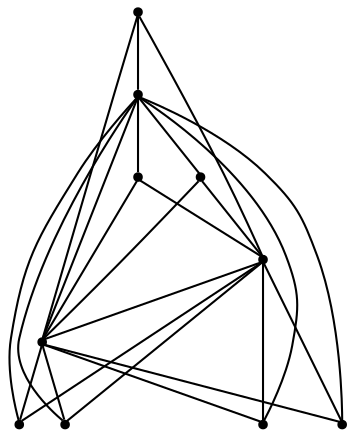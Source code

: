 graph {
  node [shape=point,comment="{\"directed\":false,\"doi\":\"10.1007/978-3-319-73915-1_40\",\"figure\":\"2 (2)\"}"]

  v0 [pos="1198.3201387713896,1239.7269807022512"]
  v1 [pos="1461.1265543391678,1108.3233803408464"]
  v2 [pos="1411.8509674330062,1239.7395710546505"]
  v3 [pos="1362.575380526844,1239.7269807022512"]
  v4 [pos="1296.871185406878,1239.7269807022512"]
  v5 [pos="1247.7237609565864,1239.519685001133"]
  v6 [pos="1198.3201387713896,1108.3233803408464"]
  v7 [pos="1461.1265543391678,1239.7269807022512"]
  v8 [pos="1329.7211845490772,1108.3233803408464"]
  v9 [pos="1329.7211845490772,1239.7269807022512"]

  v0 -- v1 [id="-1",pos="1198.3201387713896,1239.7269807022512 1329.720167134394,1371.129690836719 1461.1244877155927,1371.129690836719 1526.8307812533426,1305.4283993571235 1592.5328779555243,1239.7271078775282 1592.5328779555243,1108.3243977430604 1461.1265543391678,1108.3233803408464"]
  v8 -- v1 [id="-3",pos="1329.7211845490772,1108.3233803408464 1461.1265543391678,1108.3233803408464 1461.1265543391678,1108.3233803408464 1461.1265543391678,1108.3233803408464"]
  v1 -- v5 [id="-5",pos="1461.1265543391678,1108.3233803408464 1576.1053189506126,1108.3242705677835 1576.1053189506126,1231.5132382774493 1514.5079817876658,1293.1098205243488 1452.9148414602873,1354.7022059871151 1329.720167134394,1354.7022059871151 1247.7237609565864,1239.519685001133"]
  v1 -- v4 [id="-6",pos="1461.1265543391678,1108.3233803408464 1559.6818296044335,1108.3242705677835 1559.6818296044335,1223.2996230279243 1502.1893791575574,1280.791368866851 1444.7009983694138,1338.2789815092829 1329.720167134394,1338.2789815092829 1296.871185406878,1239.7269807022512"]
  v6 -- v8 [id="-7",pos="1198.3201387713896,1108.3233803408464 1329.7211845490772,1108.3233803408464 1329.7211845490772,1108.3233803408464 1329.7211845490772,1108.3233803408464"]
  v2 -- v6 [id="-8",pos="1411.8509674330062,1239.7395710546505 1329.720167134394,1354.702333162392 1206.5338864796367,1354.702333162392 1144.932352481122,1293.1099476996255 1083.3392121537436,1231.5133654527262 1083.3392121537436,1108.3243977430604 1198.3201387713896,1108.3233803408464"]
  v3 -- v6 [id="-9",pos="1362.575380526844,1239.7269807022512 1328.6825313343995,1337.9915017961675 1213.705896934948,1337.9915017961675 1156.2133193112363,1280.499755957241 1098.725065699928,1223.0120797271707 1098.725065699928,1108.0326576581735 1198.3201387713896,1108.3233803408464"]
  v6 -- v7 [id="-10",pos="1198.3201387713896,1108.3233803408464 1066.9158499843998,1108.2784874681502 1066.9158499843998,1239.6853943867509 1132.6137498510134,1305.3866858663464 1198.3200433887632,1371.0839077370856 1329.720167134394,1371.0839077370856 1461.1265543391678,1239.7269807022512"]
  v6 -- v0 [id="-11",pos="1198.3201387713896,1108.3233803408464 1198.3201387713896,1239.7269807022512 1198.3201387713896,1239.7269807022512 1198.3201387713896,1239.7269807022512"]
  v6 -- v9 [id="-12",pos="1198.3201387713896,1108.3233803408464 1329.7211845490772,1239.7269807022512 1329.7211845490772,1239.7269807022512 1329.7211845490772,1239.7269807022512"]
  v5 -- v6 [id="-13",pos="1247.7237609565864,1239.519685001133 1198.3201387713896,1108.3233803408464 1198.3201387713896,1108.3233803408464 1198.3201387713896,1108.3233803408464"]
  v1 -- v3 [id="-14",pos="1461.1265543391678,1108.3233803408464 1362.575380526844,1239.7269807022512 1362.575380526844,1239.7269807022512 1362.575380526844,1239.7269807022512"]
  v1 -- v7 [id="-15",pos="1461.1265543391678,1108.3233803408464 1461.1265543391678,1239.7269807022512 1461.1265543391678,1239.7269807022512 1461.1265543391678,1239.7269807022512"]
  v2 -- v1 [id="-16",pos="1411.8509674330062,1239.7395710546505 1461.1265543391678,1108.3233803408464 1461.1265543391678,1108.3233803408464 1461.1265543391678,1108.3233803408464"]
  v3 -- v8 [id="-17",pos="1362.575380526844,1239.7269807022512 1329.7211845490772,1108.3233803408464 1329.7211845490772,1108.3233803408464 1329.7211845490772,1108.3233803408464"]
  v8 -- v0 [id="-18",pos="1329.7211845490772,1108.3233803408464 1198.3201387713896,1239.7269807022512 1198.3201387713896,1239.7269807022512 1198.3201387713896,1239.7269807022512"]
  v8 -- v5 [id="-19",pos="1329.7211845490772,1108.3233803408464 1247.7237609565864,1239.519685001133 1247.7237609565864,1239.519685001133 1247.7237609565864,1239.519685001133"]
  v4 -- v8 [id="-20",pos="1296.871185406878,1239.7269807022512 1329.7211845490772,1108.3233803408464 1329.7211845490772,1108.3233803408464 1329.7211845490772,1108.3233803408464"]
  v4 -- v6 [id="-21",pos="1296.871185406878,1239.7269807022512 1198.3201387713896,1108.3233803408464 1198.3201387713896,1108.3233803408464 1198.3201387713896,1108.3233803408464"]
  v8 -- v9 [id="-22",pos="1329.7211845490772,1108.3233803408464 1329.7211845490772,1239.7269807022512 1329.7211845490772,1239.7269807022512 1329.7211845490772,1239.7269807022512"]
  v9 -- v1 [id="-23",pos="1329.7211845490772,1239.7269807022512 1461.1265543391678,1108.3233803408464 1461.1265543391678,1108.3233803408464 1461.1265543391678,1108.3233803408464"]
  v8 -- v2 [id="-24",pos="1329.7211845490772,1108.3233803408464 1411.8509674330062,1239.7395710546505 1411.8509674330062,1239.7395710546505 1411.8509674330062,1239.7395710546505"]
  v8 -- v7 [id="-25",pos="1329.7211845490772,1108.3233803408464 1461.1265543391678,1239.7269807022512 1461.1265543391678,1239.7269807022512 1461.1265543391678,1239.7269807022512"]
}